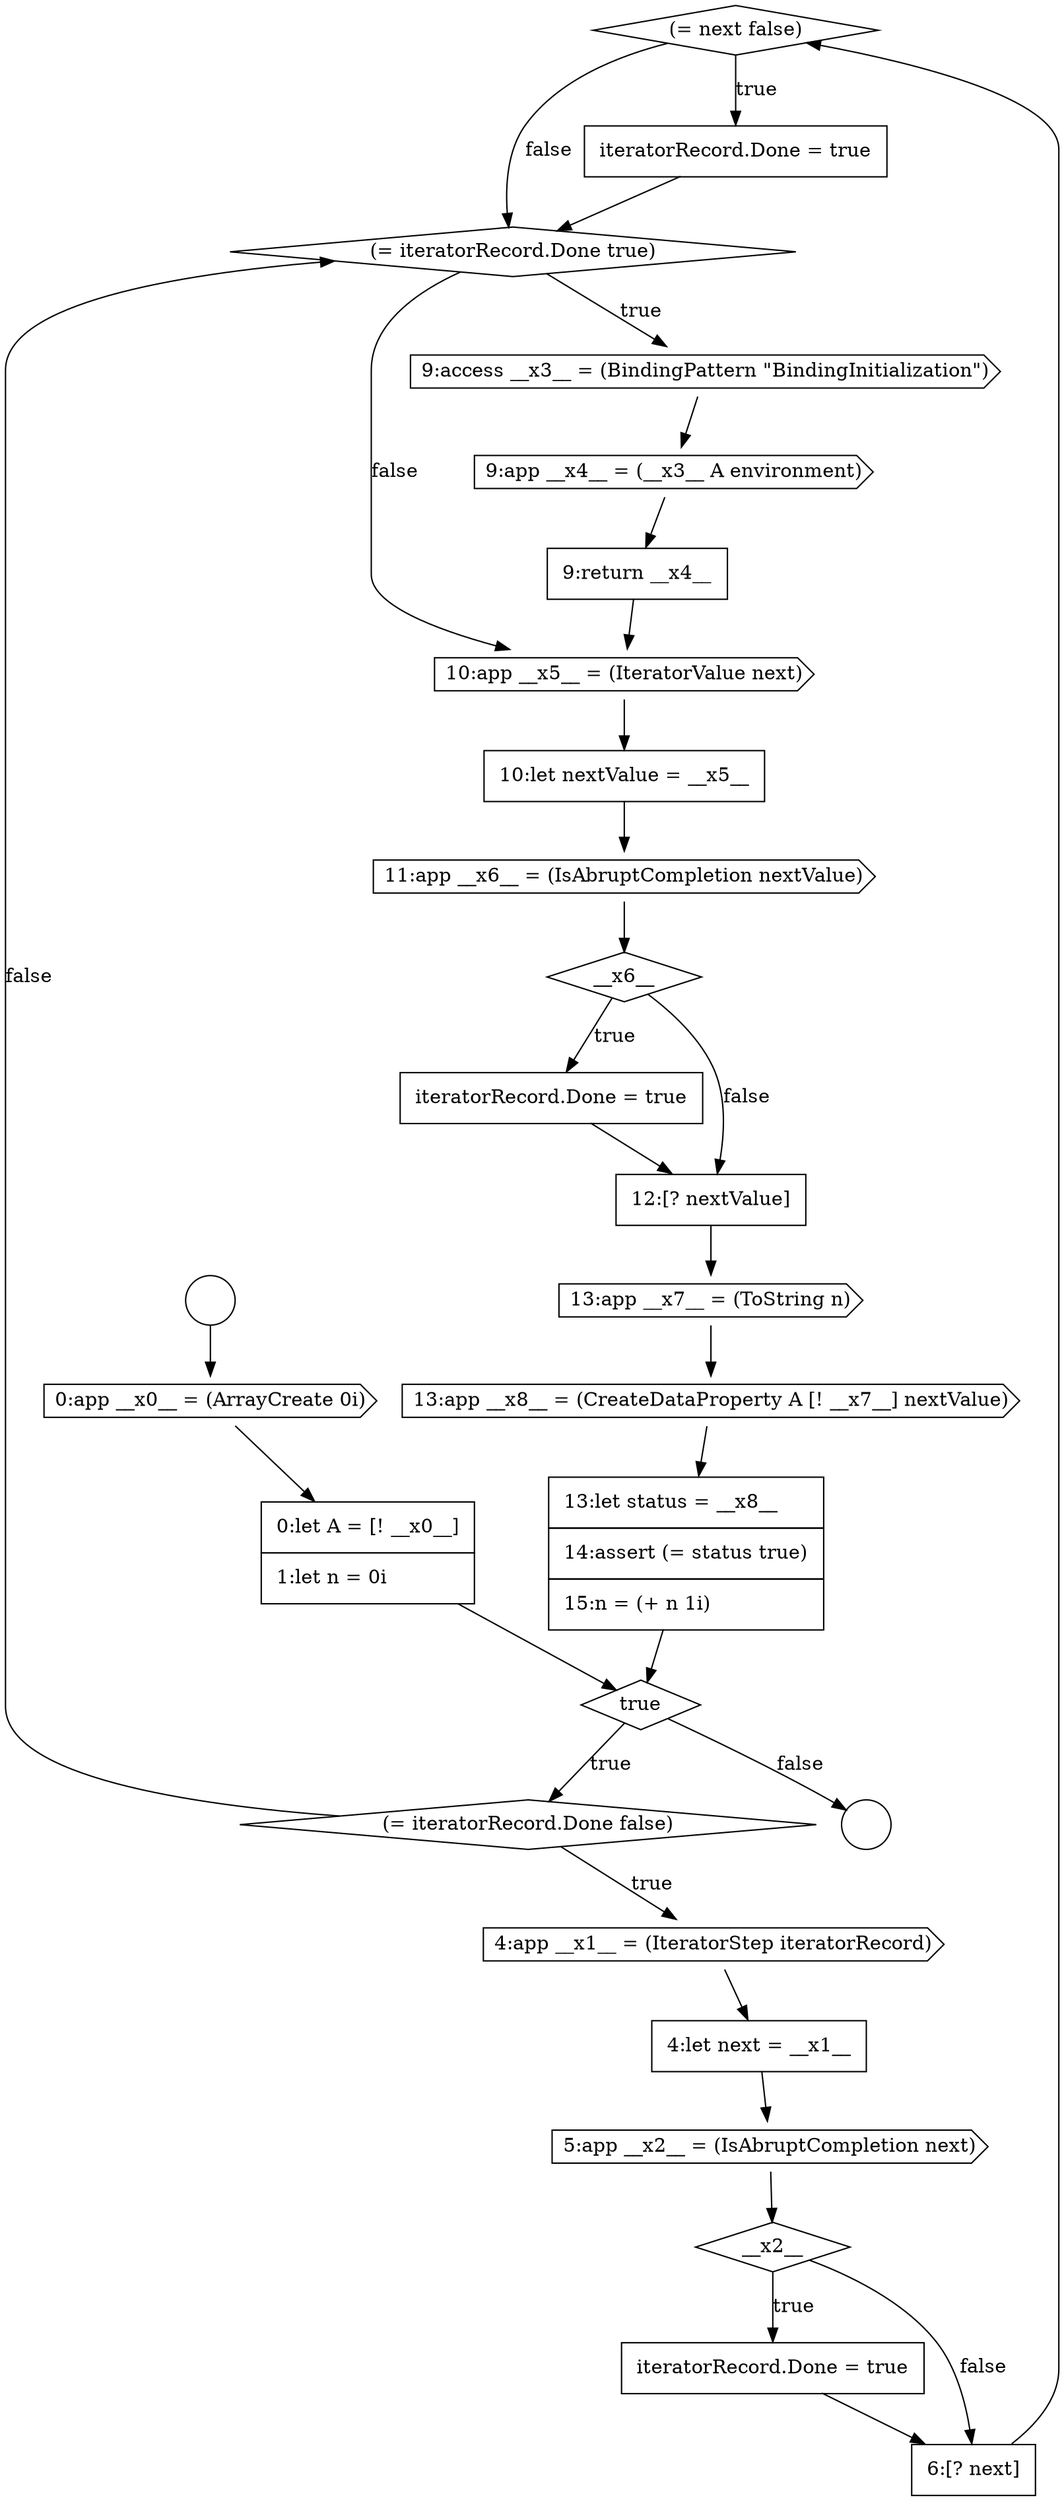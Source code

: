 digraph {
  node6483 [shape=diamond, label=<<font color="black">(= next false)</font>> color="black" fillcolor="white" style=filled]
  node6487 [shape=cds, label=<<font color="black">9:app __x4__ = (__x3__ A environment)</font>> color="black" fillcolor="white" style=filled]
  node6482 [shape=none, margin=0, label=<<font color="black">
    <table border="0" cellborder="1" cellspacing="0" cellpadding="10">
      <tr><td align="left">6:[? next]</td></tr>
    </table>
  </font>> color="black" fillcolor="white" style=filled]
  node6496 [shape=cds, label=<<font color="black">13:app __x8__ = (CreateDataProperty A [! __x7__] nextValue)</font>> color="black" fillcolor="white" style=filled]
  node6477 [shape=cds, label=<<font color="black">4:app __x1__ = (IteratorStep iteratorRecord)</font>> color="black" fillcolor="white" style=filled]
  node6475 [shape=diamond, label=<<font color="black">true</font>> color="black" fillcolor="white" style=filled]
  node6492 [shape=diamond, label=<<font color="black">__x6__</font>> color="black" fillcolor="white" style=filled]
  node6493 [shape=none, margin=0, label=<<font color="black">
    <table border="0" cellborder="1" cellspacing="0" cellpadding="10">
      <tr><td align="left">iteratorRecord.Done = true</td></tr>
    </table>
  </font>> color="black" fillcolor="white" style=filled]
  node6478 [shape=none, margin=0, label=<<font color="black">
    <table border="0" cellborder="1" cellspacing="0" cellpadding="10">
      <tr><td align="left">4:let next = __x1__</td></tr>
    </table>
  </font>> color="black" fillcolor="white" style=filled]
  node6479 [shape=cds, label=<<font color="black">5:app __x2__ = (IsAbruptCompletion next)</font>> color="black" fillcolor="white" style=filled]
  node6484 [shape=none, margin=0, label=<<font color="black">
    <table border="0" cellborder="1" cellspacing="0" cellpadding="10">
      <tr><td align="left">iteratorRecord.Done = true</td></tr>
    </table>
  </font>> color="black" fillcolor="white" style=filled]
  node6490 [shape=none, margin=0, label=<<font color="black">
    <table border="0" cellborder="1" cellspacing="0" cellpadding="10">
      <tr><td align="left">10:let nextValue = __x5__</td></tr>
    </table>
  </font>> color="black" fillcolor="white" style=filled]
  node6488 [shape=none, margin=0, label=<<font color="black">
    <table border="0" cellborder="1" cellspacing="0" cellpadding="10">
      <tr><td align="left">9:return __x4__</td></tr>
    </table>
  </font>> color="black" fillcolor="white" style=filled]
  node6495 [shape=cds, label=<<font color="black">13:app __x7__ = (ToString n)</font>> color="black" fillcolor="white" style=filled]
  node6480 [shape=diamond, label=<<font color="black">__x2__</font>> color="black" fillcolor="white" style=filled]
  node6491 [shape=cds, label=<<font color="black">11:app __x6__ = (IsAbruptCompletion nextValue)</font>> color="black" fillcolor="white" style=filled]
  node6474 [shape=none, margin=0, label=<<font color="black">
    <table border="0" cellborder="1" cellspacing="0" cellpadding="10">
      <tr><td align="left">0:let A = [! __x0__]</td></tr>
      <tr><td align="left">1:let n = 0i</td></tr>
    </table>
  </font>> color="black" fillcolor="white" style=filled]
  node6486 [shape=cds, label=<<font color="black">9:access __x3__ = (BindingPattern &quot;BindingInitialization&quot;)</font>> color="black" fillcolor="white" style=filled]
  node6497 [shape=none, margin=0, label=<<font color="black">
    <table border="0" cellborder="1" cellspacing="0" cellpadding="10">
      <tr><td align="left">13:let status = __x8__</td></tr>
      <tr><td align="left">14:assert (= status true)</td></tr>
      <tr><td align="left">15:n = (+ n 1i)</td></tr>
    </table>
  </font>> color="black" fillcolor="white" style=filled]
  node6485 [shape=diamond, label=<<font color="black">(= iteratorRecord.Done true)</font>> color="black" fillcolor="white" style=filled]
  node6476 [shape=diamond, label=<<font color="black">(= iteratorRecord.Done false)</font>> color="black" fillcolor="white" style=filled]
  node6472 [shape=circle label=" " color="black" fillcolor="white" style=filled]
  node6481 [shape=none, margin=0, label=<<font color="black">
    <table border="0" cellborder="1" cellspacing="0" cellpadding="10">
      <tr><td align="left">iteratorRecord.Done = true</td></tr>
    </table>
  </font>> color="black" fillcolor="white" style=filled]
  node6489 [shape=cds, label=<<font color="black">10:app __x5__ = (IteratorValue next)</font>> color="black" fillcolor="white" style=filled]
  node6494 [shape=none, margin=0, label=<<font color="black">
    <table border="0" cellborder="1" cellspacing="0" cellpadding="10">
      <tr><td align="left">12:[? nextValue]</td></tr>
    </table>
  </font>> color="black" fillcolor="white" style=filled]
  node6473 [shape=cds, label=<<font color="black">0:app __x0__ = (ArrayCreate 0i)</font>> color="black" fillcolor="white" style=filled]
  node6471 [shape=circle label=" " color="black" fillcolor="white" style=filled]
  node6496 -> node6497 [ color="black"]
  node6471 -> node6473 [ color="black"]
  node6474 -> node6475 [ color="black"]
  node6480 -> node6481 [label=<<font color="black">true</font>> color="black"]
  node6480 -> node6482 [label=<<font color="black">false</font>> color="black"]
  node6479 -> node6480 [ color="black"]
  node6482 -> node6483 [ color="black"]
  node6489 -> node6490 [ color="black"]
  node6494 -> node6495 [ color="black"]
  node6477 -> node6478 [ color="black"]
  node6473 -> node6474 [ color="black"]
  node6488 -> node6489 [ color="black"]
  node6483 -> node6484 [label=<<font color="black">true</font>> color="black"]
  node6483 -> node6485 [label=<<font color="black">false</font>> color="black"]
  node6487 -> node6488 [ color="black"]
  node6493 -> node6494 [ color="black"]
  node6492 -> node6493 [label=<<font color="black">true</font>> color="black"]
  node6492 -> node6494 [label=<<font color="black">false</font>> color="black"]
  node6486 -> node6487 [ color="black"]
  node6481 -> node6482 [ color="black"]
  node6491 -> node6492 [ color="black"]
  node6475 -> node6476 [label=<<font color="black">true</font>> color="black"]
  node6475 -> node6472 [label=<<font color="black">false</font>> color="black"]
  node6497 -> node6475 [ color="black"]
  node6478 -> node6479 [ color="black"]
  node6484 -> node6485 [ color="black"]
  node6490 -> node6491 [ color="black"]
  node6476 -> node6477 [label=<<font color="black">true</font>> color="black"]
  node6476 -> node6485 [label=<<font color="black">false</font>> color="black"]
  node6485 -> node6486 [label=<<font color="black">true</font>> color="black"]
  node6485 -> node6489 [label=<<font color="black">false</font>> color="black"]
  node6495 -> node6496 [ color="black"]
}
